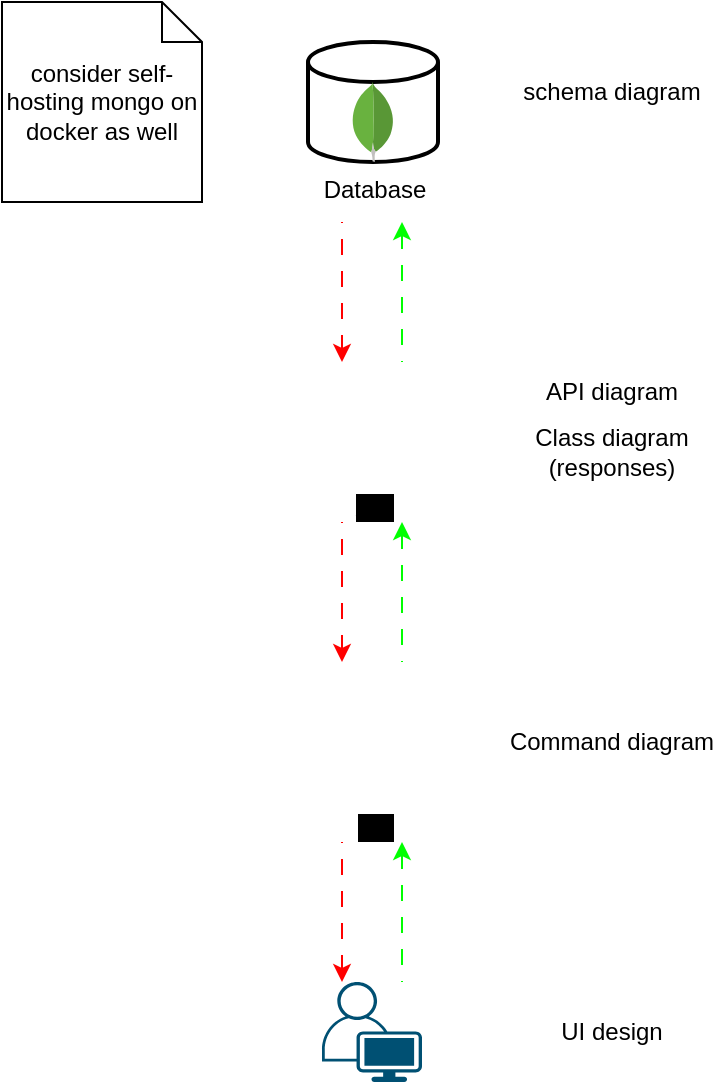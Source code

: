 <mxfile version="24.7.5">
  <diagram name="Page-1" id="Ie6zT4B1BSGbGUJqss4R">
    <mxGraphModel dx="592" dy="346" grid="1" gridSize="10" guides="1" tooltips="1" connect="1" arrows="1" fold="1" page="1" pageScale="1" pageWidth="850" pageHeight="1100" background="none" math="0" shadow="0">
      <root>
        <mxCell id="0" />
        <mxCell id="1" parent="0" />
        <mxCell id="rFgAc_8jc134F_3OrzTS-11" value="" style="group" parent="1" vertex="1" connectable="0">
          <mxGeometry x="393" y="140" width="65" height="60" as="geometry" />
        </mxCell>
        <mxCell id="rFgAc_8jc134F_3OrzTS-1" value="" style="strokeWidth=2;html=1;shape=mxgraph.flowchart.database;whiteSpace=wrap;" parent="rFgAc_8jc134F_3OrzTS-11" vertex="1">
          <mxGeometry width="65" height="60" as="geometry" />
        </mxCell>
        <mxCell id="rFgAc_8jc134F_3OrzTS-2" value="Database" style="dashed=0;outlineConnect=0;html=1;align=center;labelPosition=center;verticalLabelPosition=bottom;verticalAlign=top;shape=mxgraph.weblogos.mongodb" parent="rFgAc_8jc134F_3OrzTS-11" vertex="1">
          <mxGeometry x="21.667" y="20" width="21.667" height="40" as="geometry" />
        </mxCell>
        <mxCell id="rFgAc_8jc134F_3OrzTS-16" value="" style="group;" parent="1" vertex="1" connectable="0">
          <mxGeometry x="380" y="450" width="90" height="80" as="geometry" />
        </mxCell>
        <mxCell id="rFgAc_8jc134F_3OrzTS-13" value="&lt;span style=&quot;background-color: rgb(0, 0, 0);&quot;&gt;Bot&lt;/span&gt;" style="shape=image;html=1;verticalAlign=top;verticalLabelPosition=bottom;labelBackgroundColor=#ffffff;imageAspect=0;aspect=fixed;image=https://cdn0.iconfinder.com/data/icons/social-media-2104/24/social_media_social_media_logo_docker-128.png" parent="rFgAc_8jc134F_3OrzTS-16" vertex="1">
          <mxGeometry x="11" width="69" height="69" as="geometry" />
        </mxCell>
        <mxCell id="rFgAc_8jc134F_3OrzTS-15" value="" style="shape=image;html=1;verticalAlign=top;verticalLabelPosition=bottom;labelBackgroundColor=#ffffff;imageAspect=0;aspect=fixed;image=https://cdn0.iconfinder.com/data/icons/social-media-2346/512/Discord-01-128.png" parent="rFgAc_8jc134F_3OrzTS-16" vertex="1">
          <mxGeometry y="50" width="30" height="30" as="geometry" />
        </mxCell>
        <mxCell id="rFgAc_8jc134F_3OrzTS-14" value="" style="shape=image;html=1;verticalAlign=top;verticalLabelPosition=bottom;labelBackgroundColor=#ffffff;imageAspect=0;aspect=fixed;image=https://cdn4.iconfinder.com/data/icons/scripting-and-programming-languages/512/js-128.png" parent="rFgAc_8jc134F_3OrzTS-16" vertex="1">
          <mxGeometry x="60" y="50" width="30" height="30" as="geometry" />
        </mxCell>
        <mxCell id="rFgAc_8jc134F_3OrzTS-18" value="" style="points=[[0.35,0,0],[0.98,0.51,0],[1,0.71,0],[0.67,1,0],[0,0.795,0],[0,0.65,0]];verticalLabelPosition=bottom;sketch=0;html=1;verticalAlign=top;aspect=fixed;align=center;pointerEvents=1;shape=mxgraph.cisco19.user;fillColor=#005073;strokeColor=none;" parent="1" vertex="1">
          <mxGeometry x="400" y="610" width="50" height="50" as="geometry" />
        </mxCell>
        <mxCell id="rFgAc_8jc134F_3OrzTS-19" value="" style="endArrow=classic;html=1;rounded=0;fontColor=default;labelBackgroundColor=none;textShadow=0;fillColor=#d5e8d4;strokeColor=#00FF00;curved=0;jumpStyle=none;flowAnimation=1;" parent="1" edge="1">
          <mxGeometry width="50" height="50" relative="1" as="geometry">
            <mxPoint x="440" y="450" as="sourcePoint" />
            <mxPoint x="440" y="380" as="targetPoint" />
          </mxGeometry>
        </mxCell>
        <mxCell id="rFgAc_8jc134F_3OrzTS-20" value="" style="endArrow=classic;html=1;rounded=0;fontColor=default;labelBackgroundColor=none;textShadow=0;fillColor=#d5e8d4;strokeColor=#00FF00;curved=0;jumpStyle=none;flowAnimation=1;" parent="1" edge="1">
          <mxGeometry width="50" height="50" relative="1" as="geometry">
            <mxPoint x="440" y="300" as="sourcePoint" />
            <mxPoint x="440" y="230" as="targetPoint" />
          </mxGeometry>
        </mxCell>
        <mxCell id="rFgAc_8jc134F_3OrzTS-21" value="" style="endArrow=classic;html=1;rounded=0;fontColor=default;labelBackgroundColor=none;textShadow=0;fillColor=#d5e8d4;strokeColor=#00FF00;curved=0;jumpStyle=none;flowAnimation=1;" parent="1" edge="1">
          <mxGeometry width="50" height="50" relative="1" as="geometry">
            <mxPoint x="440" y="610" as="sourcePoint" />
            <mxPoint x="440" y="540" as="targetPoint" />
          </mxGeometry>
        </mxCell>
        <mxCell id="rFgAc_8jc134F_3OrzTS-23" value="" style="endArrow=classic;html=1;rounded=0;fontColor=default;labelBackgroundColor=none;textShadow=0;fillColor=#d5e8d4;strokeColor=#FF0000;curved=0;jumpStyle=none;flowAnimation=1;" parent="1" edge="1">
          <mxGeometry width="50" height="50" relative="1" as="geometry">
            <mxPoint x="410" y="380" as="sourcePoint" />
            <mxPoint x="410" y="450" as="targetPoint" />
          </mxGeometry>
        </mxCell>
        <mxCell id="rFgAc_8jc134F_3OrzTS-24" value="" style="endArrow=classic;html=1;rounded=0;fontColor=default;labelBackgroundColor=none;textShadow=0;fillColor=#d5e8d4;strokeColor=#FF0000;curved=0;jumpStyle=none;flowAnimation=1;" parent="1" edge="1">
          <mxGeometry width="50" height="50" relative="1" as="geometry">
            <mxPoint x="410" y="540" as="sourcePoint" />
            <mxPoint x="410" y="610" as="targetPoint" />
          </mxGeometry>
        </mxCell>
        <mxCell id="rFgAc_8jc134F_3OrzTS-25" value="consider self-hosting mongo on docker as well" style="shape=note;size=20;whiteSpace=wrap;html=1;" parent="1" vertex="1">
          <mxGeometry x="240" y="120" width="100" height="100" as="geometry" />
        </mxCell>
        <mxCell id="rFgAc_8jc134F_3OrzTS-22" value="" style="endArrow=classic;html=1;rounded=0;fontColor=default;labelBackgroundColor=none;textShadow=0;fillColor=#d5e8d4;strokeColor=#FF0000;curved=0;jumpStyle=none;flowAnimation=1;" parent="1" edge="1">
          <mxGeometry width="50" height="50" relative="1" as="geometry">
            <mxPoint x="410" y="230" as="sourcePoint" />
            <mxPoint x="410" y="300" as="targetPoint" />
          </mxGeometry>
        </mxCell>
        <mxCell id="rFgAc_8jc134F_3OrzTS-26" value="" style="group" parent="1" vertex="1" connectable="0">
          <mxGeometry x="391" y="290" width="79" height="82" as="geometry" />
        </mxCell>
        <mxCell id="rFgAc_8jc134F_3OrzTS-5" value="" style="shape=image;verticalLabelPosition=bottom;labelBackgroundColor=default;verticalAlign=top;aspect=fixed;imageAspect=0;image=https://img.icons8.com/color/512/express-js.png;" parent="rFgAc_8jc134F_3OrzTS-26" vertex="1">
          <mxGeometry x="47" y="50" width="32" height="32" as="geometry" />
        </mxCell>
        <mxCell id="rFgAc_8jc134F_3OrzTS-6" value="&lt;span style=&quot;background-color: rgb(0, 0, 0);&quot;&gt;API&lt;/span&gt;" style="shape=image;html=1;verticalAlign=top;verticalLabelPosition=bottom;labelBackgroundColor=#ffffff;imageAspect=0;aspect=fixed;image=https://cdn0.iconfinder.com/data/icons/social-media-2104/24/social_media_social_media_logo_docker-128.png" parent="rFgAc_8jc134F_3OrzTS-26" vertex="1">
          <mxGeometry width="69" height="69" as="geometry" />
        </mxCell>
        <mxCell id="rFgAc_8jc134F_3OrzTS-27" value="schema diagram" style="text;html=1;align=center;verticalAlign=middle;whiteSpace=wrap;rounded=0;" parent="1" vertex="1">
          <mxGeometry x="490" y="150" width="110" height="30" as="geometry" />
        </mxCell>
        <mxCell id="rFgAc_8jc134F_3OrzTS-28" value="API diagram" style="text;html=1;align=center;verticalAlign=middle;whiteSpace=wrap;rounded=0;" parent="1" vertex="1">
          <mxGeometry x="490" y="300" width="110" height="30" as="geometry" />
        </mxCell>
        <mxCell id="rFgAc_8jc134F_3OrzTS-29" value="Class diagram (responses)" style="text;html=1;align=center;verticalAlign=middle;whiteSpace=wrap;rounded=0;" parent="1" vertex="1">
          <mxGeometry x="490" y="330" width="110" height="30" as="geometry" />
        </mxCell>
        <mxCell id="rFgAc_8jc134F_3OrzTS-30" value="Command diagram" style="text;html=1;align=center;verticalAlign=middle;whiteSpace=wrap;rounded=0;" parent="1" vertex="1">
          <mxGeometry x="490" y="475" width="110" height="30" as="geometry" />
        </mxCell>
        <mxCell id="rFgAc_8jc134F_3OrzTS-31" value="UI design" style="text;html=1;align=center;verticalAlign=middle;whiteSpace=wrap;rounded=0;" parent="1" vertex="1">
          <mxGeometry x="490" y="620" width="110" height="30" as="geometry" />
        </mxCell>
      </root>
    </mxGraphModel>
  </diagram>
</mxfile>
